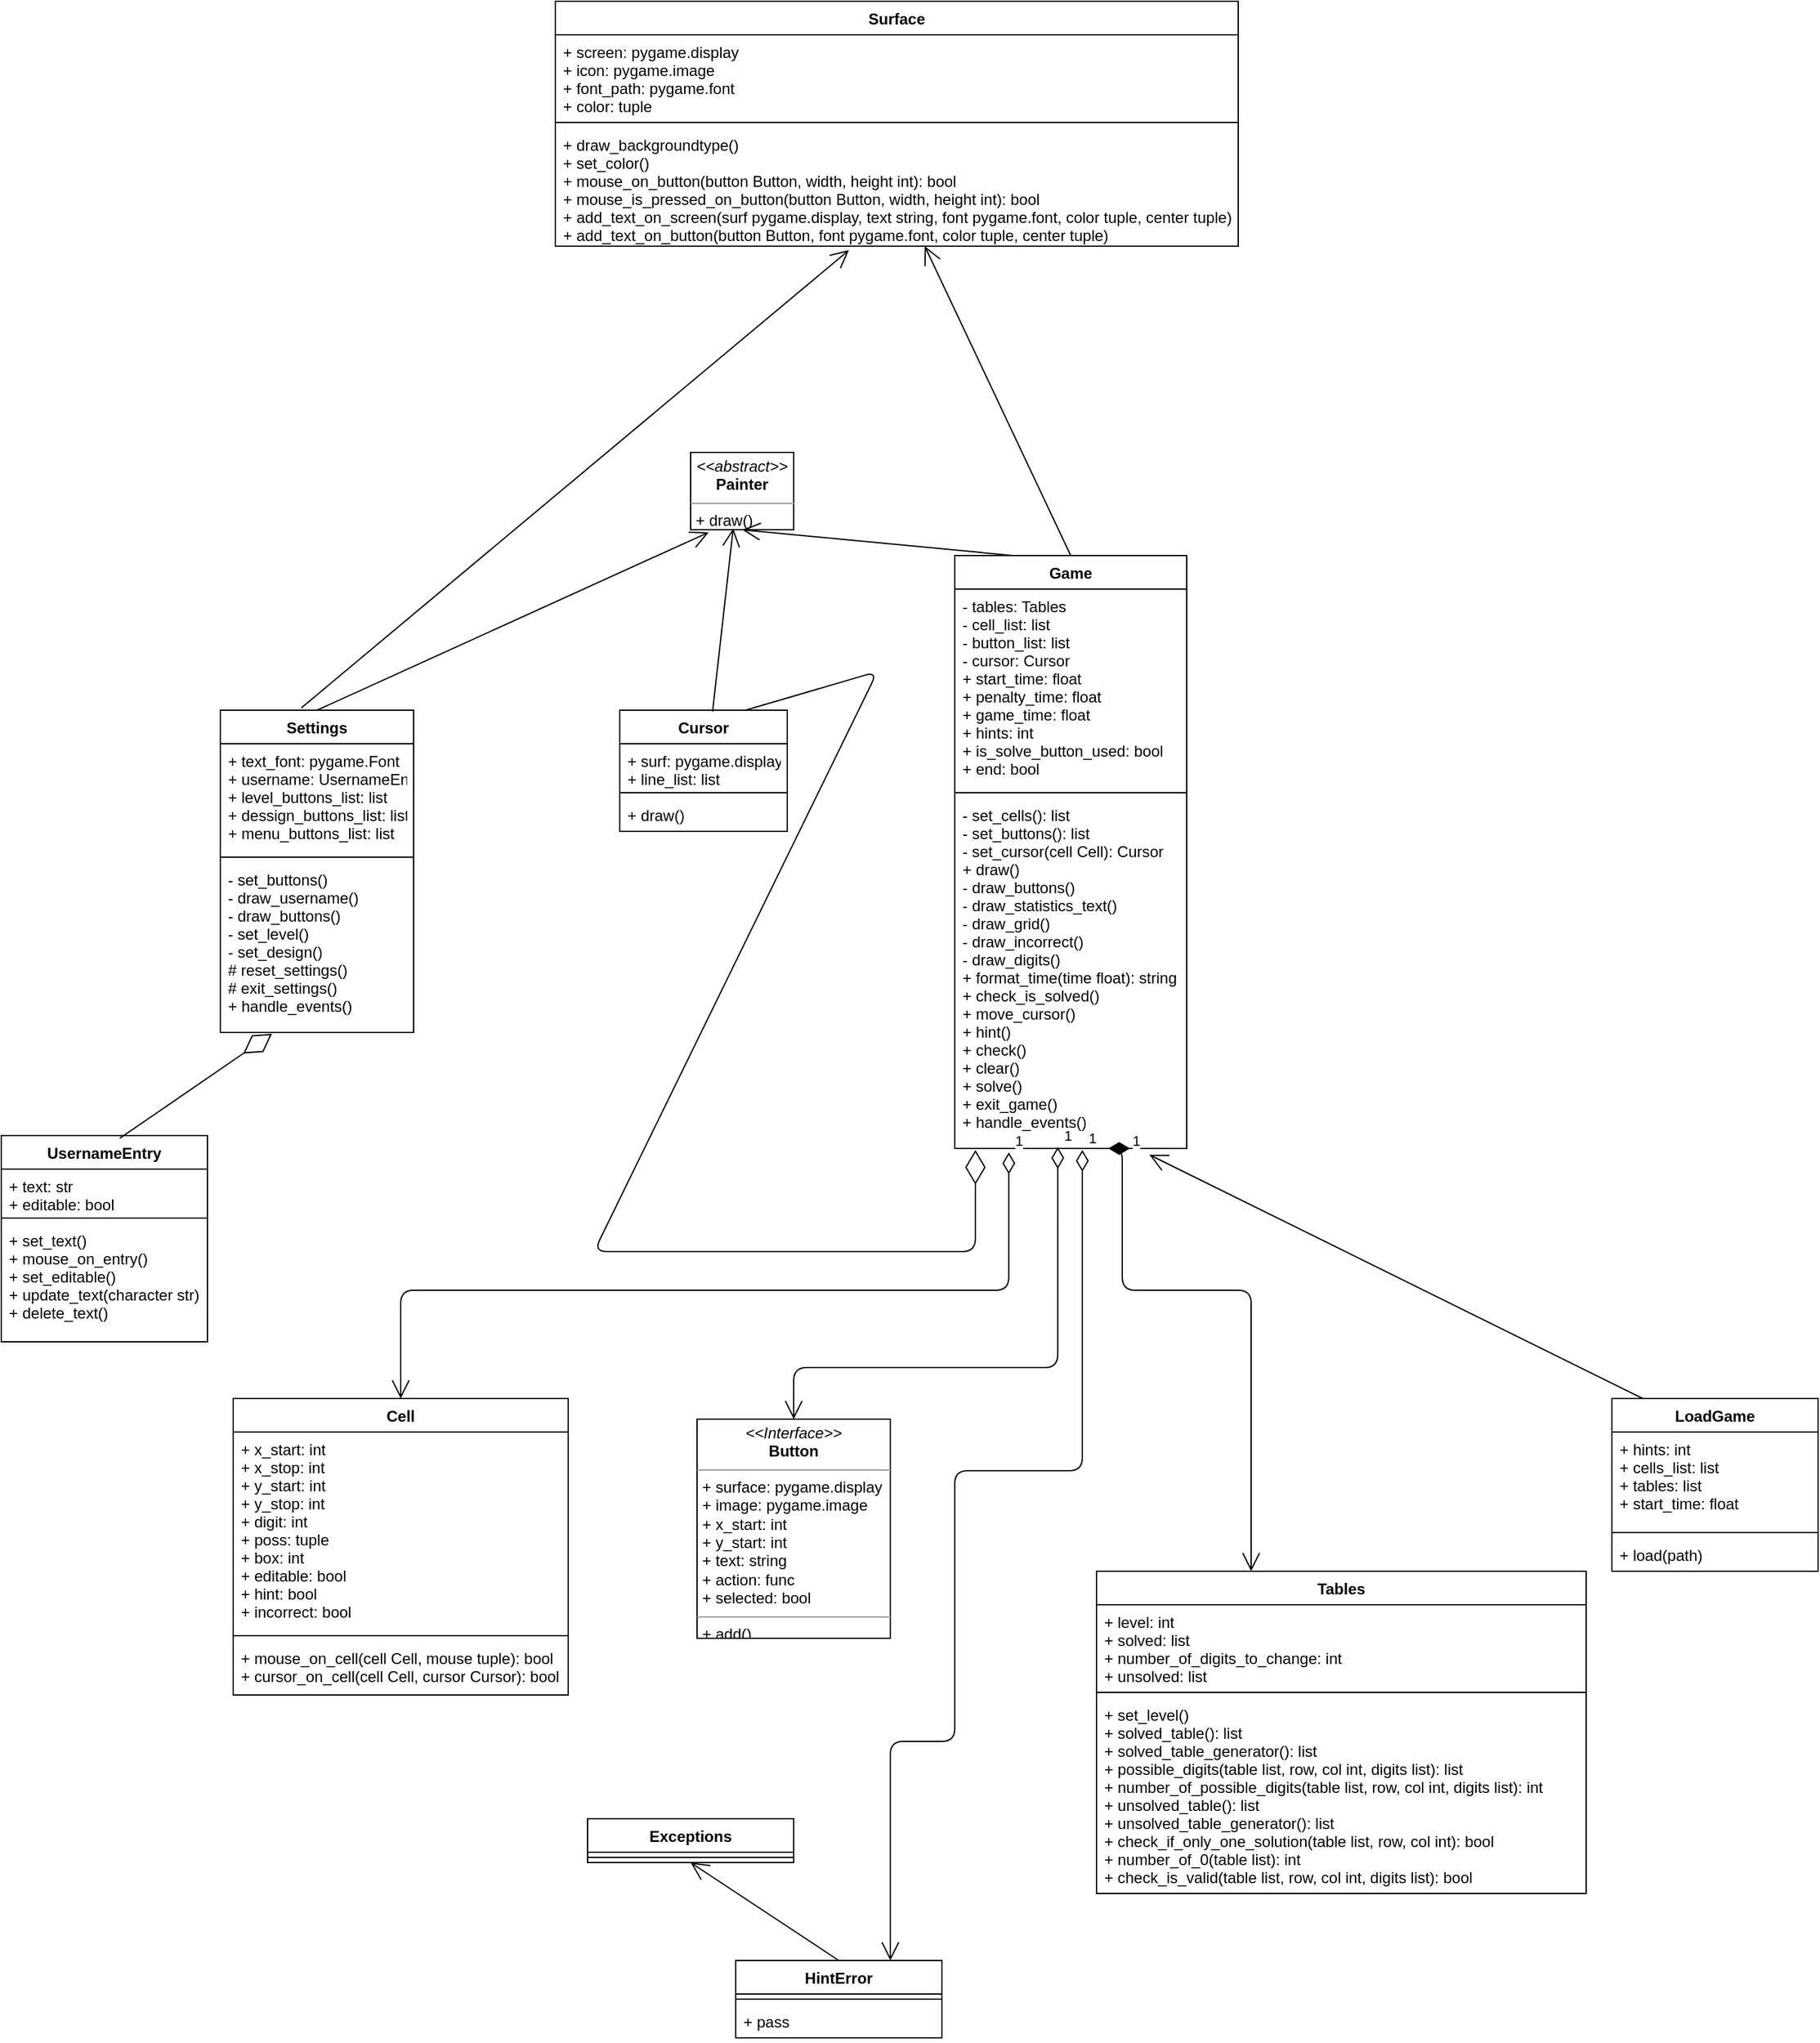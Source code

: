 <mxfile version="13.8.7" type="google"><diagram name="Page-1" id="e7e014a7-5840-1c2e-5031-d8a46d1fe8dd"><mxGraphModel dx="1422" dy="1579" grid="1" gridSize="10" guides="1" tooltips="1" connect="1" arrows="1" fold="1" page="1" pageScale="1" pageWidth="1169" pageHeight="826" background="#ffffff" math="0" shadow="0"><root><mxCell id="0"/><mxCell id="1" parent="0"/><mxCell id="BcgL6d0OYcaaBi_GMCWf-6" value="Surface" style="swimlane;fontStyle=1;align=center;verticalAlign=top;childLayout=stackLayout;horizontal=1;startSize=26;horizontalStack=0;resizeParent=1;resizeParentMax=0;resizeLast=0;collapsible=1;marginBottom=0;" parent="1" vertex="1"><mxGeometry x="480" y="-120" width="530" height="190" as="geometry"/></mxCell><mxCell id="BcgL6d0OYcaaBi_GMCWf-7" value="+ screen: pygame.display&#10;+ icon: pygame.image&#10;+ font_path: pygame.font&#10;+ color: tuple&#10;" style="text;strokeColor=none;fillColor=none;align=left;verticalAlign=top;spacingLeft=4;spacingRight=4;overflow=hidden;rotatable=0;points=[[0,0.5],[1,0.5]];portConstraint=eastwest;" parent="BcgL6d0OYcaaBi_GMCWf-6" vertex="1"><mxGeometry y="26" width="530" height="64" as="geometry"/></mxCell><mxCell id="BcgL6d0OYcaaBi_GMCWf-8" value="" style="line;strokeWidth=1;fillColor=none;align=left;verticalAlign=middle;spacingTop=-1;spacingLeft=3;spacingRight=3;rotatable=0;labelPosition=right;points=[];portConstraint=eastwest;" parent="BcgL6d0OYcaaBi_GMCWf-6" vertex="1"><mxGeometry y="90" width="530" height="8" as="geometry"/></mxCell><mxCell id="BcgL6d0OYcaaBi_GMCWf-9" value="+ draw_backgroundtype()&#10;+ set_color()&#10;+ mouse_on_button(button Button, width, height int): bool&#10;+ mouse_is_pressed_on_button(button Button, width, height int): bool&#10;+ add_text_on_screen(surf pygame.display, text string, font pygame.font, color tuple, center tuple)&#10;+ add_text_on_button(button Button, font pygame.font, color tuple, center tuple)&#10;" style="text;strokeColor=none;fillColor=none;align=left;verticalAlign=top;spacingLeft=4;spacingRight=4;overflow=hidden;rotatable=0;points=[[0,0.5],[1,0.5]];portConstraint=eastwest;" parent="BcgL6d0OYcaaBi_GMCWf-6" vertex="1"><mxGeometry y="98" width="530" height="92" as="geometry"/></mxCell><mxCell id="BcgL6d0OYcaaBi_GMCWf-11" value="&lt;p style=&quot;margin: 0px ; margin-top: 4px ; text-align: center&quot;&gt;&lt;i&gt;&amp;lt;&amp;lt;Interface&amp;gt;&amp;gt;&lt;/i&gt;&lt;br&gt;&lt;b&gt;Button&lt;/b&gt;&lt;/p&gt;&lt;hr size=&quot;1&quot;&gt;&lt;p style=&quot;margin: 0px ; margin-left: 4px&quot;&gt;+ surface: pygame.display&lt;br&gt;+ image: pygame.image&lt;/p&gt;&lt;p style=&quot;margin: 0px ; margin-left: 4px&quot;&gt;+ x_start: int&lt;/p&gt;&lt;p style=&quot;margin: 0px ; margin-left: 4px&quot;&gt;+ y_start: int&lt;/p&gt;&lt;p style=&quot;margin: 0px ; margin-left: 4px&quot;&gt;+ text: string&lt;/p&gt;&lt;p style=&quot;margin: 0px ; margin-left: 4px&quot;&gt;+ action: func&lt;/p&gt;&lt;p style=&quot;margin: 0px ; margin-left: 4px&quot;&gt;+ selected: bool&lt;/p&gt;&lt;hr size=&quot;1&quot;&gt;&lt;p style=&quot;margin: 0px ; margin-left: 4px&quot;&gt;+ add()&lt;/p&gt;" style="verticalAlign=top;align=left;overflow=fill;fontSize=12;fontFamily=Helvetica;html=1;" parent="1" vertex="1"><mxGeometry x="590" y="980" width="150" height="170" as="geometry"/></mxCell><mxCell id="BcgL6d0OYcaaBi_GMCWf-13" value="&lt;p style=&quot;margin: 0px ; margin-top: 4px ; text-align: center&quot;&gt;&lt;i&gt;&amp;lt;&amp;lt;abstract&amp;gt;&amp;gt;&lt;/i&gt;&lt;br&gt;&lt;b&gt;Painter&lt;/b&gt;&lt;/p&gt;&lt;hr size=&quot;1&quot;&gt;&lt;p style=&quot;margin: 0px ; margin-left: 4px&quot;&gt;+ draw()&lt;/p&gt;" style="verticalAlign=top;align=left;overflow=fill;fontSize=12;fontFamily=Helvetica;html=1;" parent="1" vertex="1"><mxGeometry x="585" y="230" width="80" height="60" as="geometry"/></mxCell><mxCell id="BcgL6d0OYcaaBi_GMCWf-14" value="Game" style="swimlane;fontStyle=1;align=center;verticalAlign=top;childLayout=stackLayout;horizontal=1;startSize=26;horizontalStack=0;resizeParent=1;resizeParentMax=0;resizeLast=0;collapsible=1;marginBottom=0;" parent="1" vertex="1"><mxGeometry x="790" y="310" width="180" height="460" as="geometry"/></mxCell><mxCell id="BcgL6d0OYcaaBi_GMCWf-15" value="- tables: Tables&#10;- cell_list: list&#10;- button_list: list&#10;- cursor: Cursor&#10;+ start_time: float&#10;+ penalty_time: float&#10;+ game_time: float&#10;+ hints: int&#10;+ is_solve_button_used: bool&#10;+ end: bool" style="text;strokeColor=none;fillColor=none;align=left;verticalAlign=top;spacingLeft=4;spacingRight=4;overflow=hidden;rotatable=0;points=[[0,0.5],[1,0.5]];portConstraint=eastwest;" parent="BcgL6d0OYcaaBi_GMCWf-14" vertex="1"><mxGeometry y="26" width="180" height="154" as="geometry"/></mxCell><mxCell id="BcgL6d0OYcaaBi_GMCWf-16" value="" style="line;strokeWidth=1;fillColor=none;align=left;verticalAlign=middle;spacingTop=-1;spacingLeft=3;spacingRight=3;rotatable=0;labelPosition=right;points=[];portConstraint=eastwest;" parent="BcgL6d0OYcaaBi_GMCWf-14" vertex="1"><mxGeometry y="180" width="180" height="8" as="geometry"/></mxCell><mxCell id="BcgL6d0OYcaaBi_GMCWf-17" value="- set_cells(): list&#10;- set_buttons(): list&#10;- set_cursor(cell Cell): Cursor&#10;+ draw()&#10;- draw_buttons()&#10;- draw_statistics_text()&#10;- draw_grid()&#10;- draw_incorrect()&#10;- draw_digits()&#10;+ format_time(time float): string&#10;+ check_is_solved()&#10;+ move_cursor()&#10;+ hint()&#10;+ check()&#10;+ clear()&#10;+ solve()&#10;+ exit_game()&#10;+ handle_events()" style="text;strokeColor=none;fillColor=none;align=left;verticalAlign=top;spacingLeft=4;spacingRight=4;overflow=hidden;rotatable=0;points=[[0,0.5],[1,0.5]];portConstraint=eastwest;" parent="BcgL6d0OYcaaBi_GMCWf-14" vertex="1"><mxGeometry y="188" width="180" height="272" as="geometry"/></mxCell><mxCell id="BcgL6d0OYcaaBi_GMCWf-18" value="Cursor" style="swimlane;fontStyle=1;align=center;verticalAlign=top;childLayout=stackLayout;horizontal=1;startSize=26;horizontalStack=0;resizeParent=1;resizeParentMax=0;resizeLast=0;collapsible=1;marginBottom=0;" parent="1" vertex="1"><mxGeometry x="530" y="430" width="130" height="94" as="geometry"/></mxCell><mxCell id="BcgL6d0OYcaaBi_GMCWf-19" value="+ surf: pygame.display&#10;+ line_list: list" style="text;strokeColor=none;fillColor=none;align=left;verticalAlign=top;spacingLeft=4;spacingRight=4;overflow=hidden;rotatable=0;points=[[0,0.5],[1,0.5]];portConstraint=eastwest;" parent="BcgL6d0OYcaaBi_GMCWf-18" vertex="1"><mxGeometry y="26" width="130" height="34" as="geometry"/></mxCell><mxCell id="BcgL6d0OYcaaBi_GMCWf-20" value="" style="line;strokeWidth=1;fillColor=none;align=left;verticalAlign=middle;spacingTop=-1;spacingLeft=3;spacingRight=3;rotatable=0;labelPosition=right;points=[];portConstraint=eastwest;" parent="BcgL6d0OYcaaBi_GMCWf-18" vertex="1"><mxGeometry y="60" width="130" height="8" as="geometry"/></mxCell><mxCell id="BcgL6d0OYcaaBi_GMCWf-21" value="+ draw()" style="text;strokeColor=none;fillColor=none;align=left;verticalAlign=top;spacingLeft=4;spacingRight=4;overflow=hidden;rotatable=0;points=[[0,0.5],[1,0.5]];portConstraint=eastwest;" parent="BcgL6d0OYcaaBi_GMCWf-18" vertex="1"><mxGeometry y="68" width="130" height="26" as="geometry"/></mxCell><mxCell id="BcgL6d0OYcaaBi_GMCWf-22" value="Tables" style="swimlane;fontStyle=1;align=center;verticalAlign=top;childLayout=stackLayout;horizontal=1;startSize=26;horizontalStack=0;resizeParent=1;resizeParentMax=0;resizeLast=0;collapsible=1;marginBottom=0;" parent="1" vertex="1"><mxGeometry x="900" y="1098" width="380" height="250" as="geometry"/></mxCell><mxCell id="BcgL6d0OYcaaBi_GMCWf-23" value="+ level: int&#10;+ solved: list&#10;+ number_of_digits_to_change: int&#10;+ unsolved: list" style="text;strokeColor=none;fillColor=none;align=left;verticalAlign=top;spacingLeft=4;spacingRight=4;overflow=hidden;rotatable=0;points=[[0,0.5],[1,0.5]];portConstraint=eastwest;" parent="BcgL6d0OYcaaBi_GMCWf-22" vertex="1"><mxGeometry y="26" width="380" height="64" as="geometry"/></mxCell><mxCell id="BcgL6d0OYcaaBi_GMCWf-24" value="" style="line;strokeWidth=1;fillColor=none;align=left;verticalAlign=middle;spacingTop=-1;spacingLeft=3;spacingRight=3;rotatable=0;labelPosition=right;points=[];portConstraint=eastwest;" parent="BcgL6d0OYcaaBi_GMCWf-22" vertex="1"><mxGeometry y="90" width="380" height="8" as="geometry"/></mxCell><mxCell id="BcgL6d0OYcaaBi_GMCWf-25" value="+ set_level()&#10;+ solved_table(): list&#10;+ solved_table_generator(): list&#10;+ possible_digits(table list, row, col int, digits list): list&#10;+ number_of_possible_digits(table list, row, col int, digits list): int&#10;+ unsolved_table(): list&#10;+ unsolved_table_generator(): list&#10;+ check_if_only_one_solution(table list, row, col int): bool&#10;+ number_of_0(table list): int&#10;+ check_is_valid(table list, row, col int, digits list): bool&#10;" style="text;strokeColor=none;fillColor=none;align=left;verticalAlign=top;spacingLeft=4;spacingRight=4;overflow=hidden;rotatable=0;points=[[0,0.5],[1,0.5]];portConstraint=eastwest;" parent="BcgL6d0OYcaaBi_GMCWf-22" vertex="1"><mxGeometry y="98" width="380" height="152" as="geometry"/></mxCell><mxCell id="BcgL6d0OYcaaBi_GMCWf-26" value="Cell" style="swimlane;fontStyle=1;align=center;verticalAlign=top;childLayout=stackLayout;horizontal=1;startSize=26;horizontalStack=0;resizeParent=1;resizeParentMax=0;resizeLast=0;collapsible=1;marginBottom=0;" parent="1" vertex="1"><mxGeometry x="230" y="964" width="260" height="230" as="geometry"/></mxCell><mxCell id="BcgL6d0OYcaaBi_GMCWf-27" value="+ x_start: int&#10;+ x_stop: int&#10;+ y_start: int&#10;+ y_stop: int&#10;+ digit: int&#10;+ poss: tuple&#10;+ box: int&#10;+ editable: bool&#10;+ hint: bool&#10;+ incorrect: bool" style="text;strokeColor=none;fillColor=none;align=left;verticalAlign=top;spacingLeft=4;spacingRight=4;overflow=hidden;rotatable=0;points=[[0,0.5],[1,0.5]];portConstraint=eastwest;" parent="BcgL6d0OYcaaBi_GMCWf-26" vertex="1"><mxGeometry y="26" width="260" height="154" as="geometry"/></mxCell><mxCell id="BcgL6d0OYcaaBi_GMCWf-28" value="" style="line;strokeWidth=1;fillColor=none;align=left;verticalAlign=middle;spacingTop=-1;spacingLeft=3;spacingRight=3;rotatable=0;labelPosition=right;points=[];portConstraint=eastwest;" parent="BcgL6d0OYcaaBi_GMCWf-26" vertex="1"><mxGeometry y="180" width="260" height="8" as="geometry"/></mxCell><mxCell id="BcgL6d0OYcaaBi_GMCWf-29" value="+ mouse_on_cell(cell Cell, mouse tuple): bool&#10;+ cursor_on_cell(cell Cell, cursor Cursor): bool" style="text;strokeColor=none;fillColor=none;align=left;verticalAlign=top;spacingLeft=4;spacingRight=4;overflow=hidden;rotatable=0;points=[[0,0.5],[1,0.5]];portConstraint=eastwest;" parent="BcgL6d0OYcaaBi_GMCWf-26" vertex="1"><mxGeometry y="188" width="260" height="42" as="geometry"/></mxCell><mxCell id="BcgL6d0OYcaaBi_GMCWf-30" value="" style="endArrow=open;endFill=1;endSize=12;html=1;exitX=0.5;exitY=0;exitDx=0;exitDy=0;" parent="1" source="BcgL6d0OYcaaBi_GMCWf-14" target="BcgL6d0OYcaaBi_GMCWf-9" edge="1"><mxGeometry width="160" relative="1" as="geometry"><mxPoint x="500" y="400" as="sourcePoint"/><mxPoint x="660" y="400" as="targetPoint"/></mxGeometry></mxCell><mxCell id="BcgL6d0OYcaaBi_GMCWf-31" value="1" style="endArrow=open;html=1;endSize=12;startArrow=diamondThin;startSize=14;startFill=0;edgeStyle=orthogonalEdgeStyle;align=left;verticalAlign=bottom;entryX=0.5;entryY=0;entryDx=0;entryDy=0;exitX=0.444;exitY=0.996;exitDx=0;exitDy=0;exitPerimeter=0;" parent="1" source="BcgL6d0OYcaaBi_GMCWf-17" target="BcgL6d0OYcaaBi_GMCWf-11" edge="1"><mxGeometry x="-1" y="3" relative="1" as="geometry"><mxPoint x="500" y="720" as="sourcePoint"/><mxPoint x="660" y="720" as="targetPoint"/><Array as="points"><mxPoint x="870" y="940"/><mxPoint x="665" y="940"/></Array></mxGeometry></mxCell><mxCell id="BcgL6d0OYcaaBi_GMCWf-32" value="1" style="endArrow=open;html=1;endSize=12;startArrow=diamondThin;startSize=14;startFill=0;edgeStyle=orthogonalEdgeStyle;align=left;verticalAlign=bottom;entryX=0.5;entryY=0;entryDx=0;entryDy=0;exitX=0.233;exitY=1.011;exitDx=0;exitDy=0;exitPerimeter=0;" parent="1" source="BcgL6d0OYcaaBi_GMCWf-17" target="BcgL6d0OYcaaBi_GMCWf-26" edge="1"><mxGeometry x="-1" y="3" relative="1" as="geometry"><mxPoint x="500" y="930" as="sourcePoint"/><mxPoint x="660" y="930" as="targetPoint"/><Array as="points"><mxPoint x="832" y="880"/><mxPoint x="360" y="880"/></Array></mxGeometry></mxCell><mxCell id="BcgL6d0OYcaaBi_GMCWf-33" value="1" style="endArrow=open;html=1;endSize=12;startArrow=diamondThin;startSize=14;startFill=1;edgeStyle=orthogonalEdgeStyle;align=left;verticalAlign=bottom;exitX=0.756;exitY=1;exitDx=0;exitDy=0;exitPerimeter=0;" parent="1" source="BcgL6d0OYcaaBi_GMCWf-17" target="BcgL6d0OYcaaBi_GMCWf-22" edge="1"><mxGeometry x="-1" y="3" relative="1" as="geometry"><mxPoint x="720" y="790" as="sourcePoint"/><mxPoint x="1060" y="940" as="targetPoint"/><Array as="points"><mxPoint x="920" y="770"/><mxPoint x="920" y="880"/><mxPoint x="1020" y="880"/></Array></mxGeometry></mxCell><mxCell id="BcgL6d0OYcaaBi_GMCWf-34" value="" style="endArrow=open;endFill=1;endSize=12;html=1;entryX=0.5;entryY=1;entryDx=0;entryDy=0;exitX=0.25;exitY=0;exitDx=0;exitDy=0;" parent="1" source="BcgL6d0OYcaaBi_GMCWf-14" target="BcgL6d0OYcaaBi_GMCWf-13" edge="1"><mxGeometry width="160" relative="1" as="geometry"><mxPoint x="680" y="300" as="sourcePoint"/><mxPoint x="660" y="400" as="targetPoint"/></mxGeometry></mxCell><mxCell id="BcgL6d0OYcaaBi_GMCWf-35" value="" style="endArrow=open;endFill=1;endSize=12;html=1;exitX=0.554;exitY=0.011;exitDx=0;exitDy=0;exitPerimeter=0;entryX=0.413;entryY=0.983;entryDx=0;entryDy=0;entryPerimeter=0;" parent="1" source="BcgL6d0OYcaaBi_GMCWf-18" target="BcgL6d0OYcaaBi_GMCWf-13" edge="1"><mxGeometry width="160" relative="1" as="geometry"><mxPoint x="500" y="290" as="sourcePoint"/><mxPoint x="660" y="290" as="targetPoint"/></mxGeometry></mxCell><mxCell id="BcgL6d0OYcaaBi_GMCWf-36" value="" style="endArrow=diamondThin;endFill=0;endSize=24;html=1;exitX=0.75;exitY=0;exitDx=0;exitDy=0;entryX=0.089;entryY=1.004;entryDx=0;entryDy=0;entryPerimeter=0;" parent="1" source="BcgL6d0OYcaaBi_GMCWf-18" target="BcgL6d0OYcaaBi_GMCWf-17" edge="1"><mxGeometry width="160" relative="1" as="geometry"><mxPoint x="500" y="500" as="sourcePoint"/><mxPoint x="660" y="500" as="targetPoint"/><Array as="points"><mxPoint x="730" y="400"/><mxPoint x="510" y="850"/><mxPoint x="806" y="850"/></Array></mxGeometry></mxCell><mxCell id="BcgL6d0OYcaaBi_GMCWf-37" value="Settings" style="swimlane;fontStyle=1;align=center;verticalAlign=top;childLayout=stackLayout;horizontal=1;startSize=26;horizontalStack=0;resizeParent=1;resizeParentMax=0;resizeLast=0;collapsible=1;marginBottom=0;" parent="1" vertex="1"><mxGeometry x="220" y="430" width="150" height="250" as="geometry"/></mxCell><mxCell id="BcgL6d0OYcaaBi_GMCWf-38" value="+ text_font: pygame.Font&#10;+ username: UsernameEntry&#10;+ level_buttons_list: list&#10;+ dessign_buttons_list: list&#10;+ menu_buttons_list: list&#10;" style="text;strokeColor=none;fillColor=none;align=left;verticalAlign=top;spacingLeft=4;spacingRight=4;overflow=hidden;rotatable=0;points=[[0,0.5],[1,0.5]];portConstraint=eastwest;" parent="BcgL6d0OYcaaBi_GMCWf-37" vertex="1"><mxGeometry y="26" width="150" height="84" as="geometry"/></mxCell><mxCell id="BcgL6d0OYcaaBi_GMCWf-39" value="" style="line;strokeWidth=1;fillColor=none;align=left;verticalAlign=middle;spacingTop=-1;spacingLeft=3;spacingRight=3;rotatable=0;labelPosition=right;points=[];portConstraint=eastwest;" parent="BcgL6d0OYcaaBi_GMCWf-37" vertex="1"><mxGeometry y="110" width="150" height="8" as="geometry"/></mxCell><mxCell id="BcgL6d0OYcaaBi_GMCWf-40" value="- set_buttons()&#10;- draw_username()&#10;- draw_buttons()&#10;- set_level()&#10;- set_design()&#10;# reset_settings()&#10;# exit_settings()&#10;+ handle_events()" style="text;strokeColor=none;fillColor=none;align=left;verticalAlign=top;spacingLeft=4;spacingRight=4;overflow=hidden;rotatable=0;points=[[0,0.5],[1,0.5]];portConstraint=eastwest;" parent="BcgL6d0OYcaaBi_GMCWf-37" vertex="1"><mxGeometry y="118" width="150" height="132" as="geometry"/></mxCell><mxCell id="BcgL6d0OYcaaBi_GMCWf-41" value="" style="endArrow=open;endFill=1;endSize=12;html=1;entryX=0.43;entryY=1.033;entryDx=0;entryDy=0;entryPerimeter=0;exitX=0.419;exitY=-0.007;exitDx=0;exitDy=0;exitPerimeter=0;" parent="1" source="BcgL6d0OYcaaBi_GMCWf-37" target="BcgL6d0OYcaaBi_GMCWf-9" edge="1"><mxGeometry width="160" relative="1" as="geometry"><mxPoint x="1190" y="540" as="sourcePoint"/><mxPoint x="1350" y="540" as="targetPoint"/><Array as="points"/></mxGeometry></mxCell><mxCell id="BcgL6d0OYcaaBi_GMCWf-42" value="" style="endArrow=open;endFill=1;endSize=12;html=1;exitX=0.5;exitY=0;exitDx=0;exitDy=0;entryX=0.175;entryY=1.033;entryDx=0;entryDy=0;entryPerimeter=0;" parent="1" source="BcgL6d0OYcaaBi_GMCWf-37" target="BcgL6d0OYcaaBi_GMCWf-13" edge="1"><mxGeometry width="160" relative="1" as="geometry"><mxPoint x="660" y="270" as="sourcePoint"/><mxPoint x="820" y="270" as="targetPoint"/></mxGeometry></mxCell><mxCell id="BcgL6d0OYcaaBi_GMCWf-43" value="UsernameEntry" style="swimlane;fontStyle=1;align=center;verticalAlign=top;childLayout=stackLayout;horizontal=1;startSize=26;horizontalStack=0;resizeParent=1;resizeParentMax=0;resizeLast=0;collapsible=1;marginBottom=0;" parent="1" vertex="1"><mxGeometry x="50" y="760" width="160" height="160" as="geometry"/></mxCell><mxCell id="BcgL6d0OYcaaBi_GMCWf-44" value="+ text: str&#10;+ editable: bool" style="text;strokeColor=none;fillColor=none;align=left;verticalAlign=top;spacingLeft=4;spacingRight=4;overflow=hidden;rotatable=0;points=[[0,0.5],[1,0.5]];portConstraint=eastwest;" parent="BcgL6d0OYcaaBi_GMCWf-43" vertex="1"><mxGeometry y="26" width="160" height="34" as="geometry"/></mxCell><mxCell id="BcgL6d0OYcaaBi_GMCWf-45" value="" style="line;strokeWidth=1;fillColor=none;align=left;verticalAlign=middle;spacingTop=-1;spacingLeft=3;spacingRight=3;rotatable=0;labelPosition=right;points=[];portConstraint=eastwest;" parent="BcgL6d0OYcaaBi_GMCWf-43" vertex="1"><mxGeometry y="60" width="160" height="8" as="geometry"/></mxCell><mxCell id="BcgL6d0OYcaaBi_GMCWf-46" value="+ set_text()&#10;+ mouse_on_entry()&#10;+ set_editable()&#10;+ update_text(character str)&#10;+ delete_text()" style="text;strokeColor=none;fillColor=none;align=left;verticalAlign=top;spacingLeft=4;spacingRight=4;overflow=hidden;rotatable=0;points=[[0,0.5],[1,0.5]];portConstraint=eastwest;" parent="BcgL6d0OYcaaBi_GMCWf-43" vertex="1"><mxGeometry y="68" width="160" height="92" as="geometry"/></mxCell><mxCell id="BcgL6d0OYcaaBi_GMCWf-47" value="" style="endArrow=diamondThin;endFill=0;endSize=24;html=1;exitX=0.575;exitY=0.013;exitDx=0;exitDy=0;exitPerimeter=0;entryX=0.267;entryY=1.008;entryDx=0;entryDy=0;entryPerimeter=0;" parent="1" source="BcgL6d0OYcaaBi_GMCWf-43" target="BcgL6d0OYcaaBi_GMCWf-40" edge="1"><mxGeometry width="160" relative="1" as="geometry"><mxPoint x="330" y="750" as="sourcePoint"/><mxPoint x="490" y="750" as="targetPoint"/></mxGeometry></mxCell><mxCell id="BcgL6d0OYcaaBi_GMCWf-48" value="LoadGame" style="swimlane;fontStyle=1;align=center;verticalAlign=top;childLayout=stackLayout;horizontal=1;startSize=26;horizontalStack=0;resizeParent=1;resizeParentMax=0;resizeLast=0;collapsible=1;marginBottom=0;" parent="1" vertex="1"><mxGeometry x="1300" y="964" width="160" height="134" as="geometry"/></mxCell><mxCell id="BcgL6d0OYcaaBi_GMCWf-49" value="+ hints: int&#10;+ cells_list: list&#10;+ tables: list&#10;+ start_time: float" style="text;strokeColor=none;fillColor=none;align=left;verticalAlign=top;spacingLeft=4;spacingRight=4;overflow=hidden;rotatable=0;points=[[0,0.5],[1,0.5]];portConstraint=eastwest;" parent="BcgL6d0OYcaaBi_GMCWf-48" vertex="1"><mxGeometry y="26" width="160" height="74" as="geometry"/></mxCell><mxCell id="BcgL6d0OYcaaBi_GMCWf-50" value="" style="line;strokeWidth=1;fillColor=none;align=left;verticalAlign=middle;spacingTop=-1;spacingLeft=3;spacingRight=3;rotatable=0;labelPosition=right;points=[];portConstraint=eastwest;" parent="BcgL6d0OYcaaBi_GMCWf-48" vertex="1"><mxGeometry y="100" width="160" height="8" as="geometry"/></mxCell><mxCell id="BcgL6d0OYcaaBi_GMCWf-51" value="+ load(path)" style="text;strokeColor=none;fillColor=none;align=left;verticalAlign=top;spacingLeft=4;spacingRight=4;overflow=hidden;rotatable=0;points=[[0,0.5],[1,0.5]];portConstraint=eastwest;" parent="BcgL6d0OYcaaBi_GMCWf-48" vertex="1"><mxGeometry y="108" width="160" height="26" as="geometry"/></mxCell><mxCell id="BcgL6d0OYcaaBi_GMCWf-52" value="" style="endArrow=open;endFill=1;endSize=12;html=1;exitX=0.15;exitY=0;exitDx=0;exitDy=0;exitPerimeter=0;entryX=0.839;entryY=1.018;entryDx=0;entryDy=0;entryPerimeter=0;" parent="1" source="BcgL6d0OYcaaBi_GMCWf-48" target="BcgL6d0OYcaaBi_GMCWf-17" edge="1"><mxGeometry width="160" relative="1" as="geometry"><mxPoint x="1140" y="800" as="sourcePoint"/><mxPoint x="1300" y="800" as="targetPoint"/></mxGeometry></mxCell><mxCell id="YPGL8I4nAzWsNHyOlfTq-6" value="HintError" style="swimlane;fontStyle=1;align=center;verticalAlign=top;childLayout=stackLayout;horizontal=1;startSize=26;horizontalStack=0;resizeParent=1;resizeParentMax=0;resizeLast=0;collapsible=1;marginBottom=0;" vertex="1" parent="1"><mxGeometry x="620" y="1400" width="160" height="60" as="geometry"/></mxCell><mxCell id="YPGL8I4nAzWsNHyOlfTq-8" value="" style="line;strokeWidth=1;fillColor=none;align=left;verticalAlign=middle;spacingTop=-1;spacingLeft=3;spacingRight=3;rotatable=0;labelPosition=right;points=[];portConstraint=eastwest;" vertex="1" parent="YPGL8I4nAzWsNHyOlfTq-6"><mxGeometry y="26" width="160" height="8" as="geometry"/></mxCell><mxCell id="YPGL8I4nAzWsNHyOlfTq-9" value="+ pass" style="text;strokeColor=none;fillColor=none;align=left;verticalAlign=top;spacingLeft=4;spacingRight=4;overflow=hidden;rotatable=0;points=[[0,0.5],[1,0.5]];portConstraint=eastwest;" vertex="1" parent="YPGL8I4nAzWsNHyOlfTq-6"><mxGeometry y="34" width="160" height="26" as="geometry"/></mxCell><mxCell id="YPGL8I4nAzWsNHyOlfTq-10" value="Exceptions" style="swimlane;fontStyle=1;align=center;verticalAlign=top;childLayout=stackLayout;horizontal=1;startSize=26;horizontalStack=0;resizeParent=1;resizeParentMax=0;resizeLast=0;collapsible=1;marginBottom=0;" vertex="1" parent="1"><mxGeometry x="505" y="1290" width="160" height="34" as="geometry"/></mxCell><mxCell id="YPGL8I4nAzWsNHyOlfTq-12" value="" style="line;strokeWidth=1;fillColor=none;align=left;verticalAlign=middle;spacingTop=-1;spacingLeft=3;spacingRight=3;rotatable=0;labelPosition=right;points=[];portConstraint=eastwest;" vertex="1" parent="YPGL8I4nAzWsNHyOlfTq-10"><mxGeometry y="26" width="160" height="8" as="geometry"/></mxCell><mxCell id="YPGL8I4nAzWsNHyOlfTq-14" value="" style="endArrow=open;endFill=1;endSize=12;html=1;entryX=0.5;entryY=1;entryDx=0;entryDy=0;exitX=0.5;exitY=0;exitDx=0;exitDy=0;" edge="1" parent="1" source="YPGL8I4nAzWsNHyOlfTq-6" target="YPGL8I4nAzWsNHyOlfTq-10"><mxGeometry width="160" relative="1" as="geometry"><mxPoint x="860" y="1350" as="sourcePoint"/><mxPoint x="1020" y="1350" as="targetPoint"/></mxGeometry></mxCell><mxCell id="YPGL8I4nAzWsNHyOlfTq-18" value="1" style="endArrow=open;html=1;endSize=12;startArrow=diamondThin;startSize=14;startFill=0;edgeStyle=orthogonalEdgeStyle;align=left;verticalAlign=bottom;exitX=0.55;exitY=1.004;exitDx=0;exitDy=0;exitPerimeter=0;entryX=0.75;entryY=0;entryDx=0;entryDy=0;" edge="1" parent="1" source="BcgL6d0OYcaaBi_GMCWf-17" target="YPGL8I4nAzWsNHyOlfTq-6"><mxGeometry x="-1" y="3" relative="1" as="geometry"><mxPoint x="860" y="1250" as="sourcePoint"/><mxPoint x="1020" y="1250" as="targetPoint"/><Array as="points"><mxPoint x="889" y="1020"/><mxPoint x="790" y="1020"/><mxPoint x="790" y="1230"/><mxPoint x="740" y="1230"/></Array></mxGeometry></mxCell></root></mxGraphModel></diagram></mxfile>